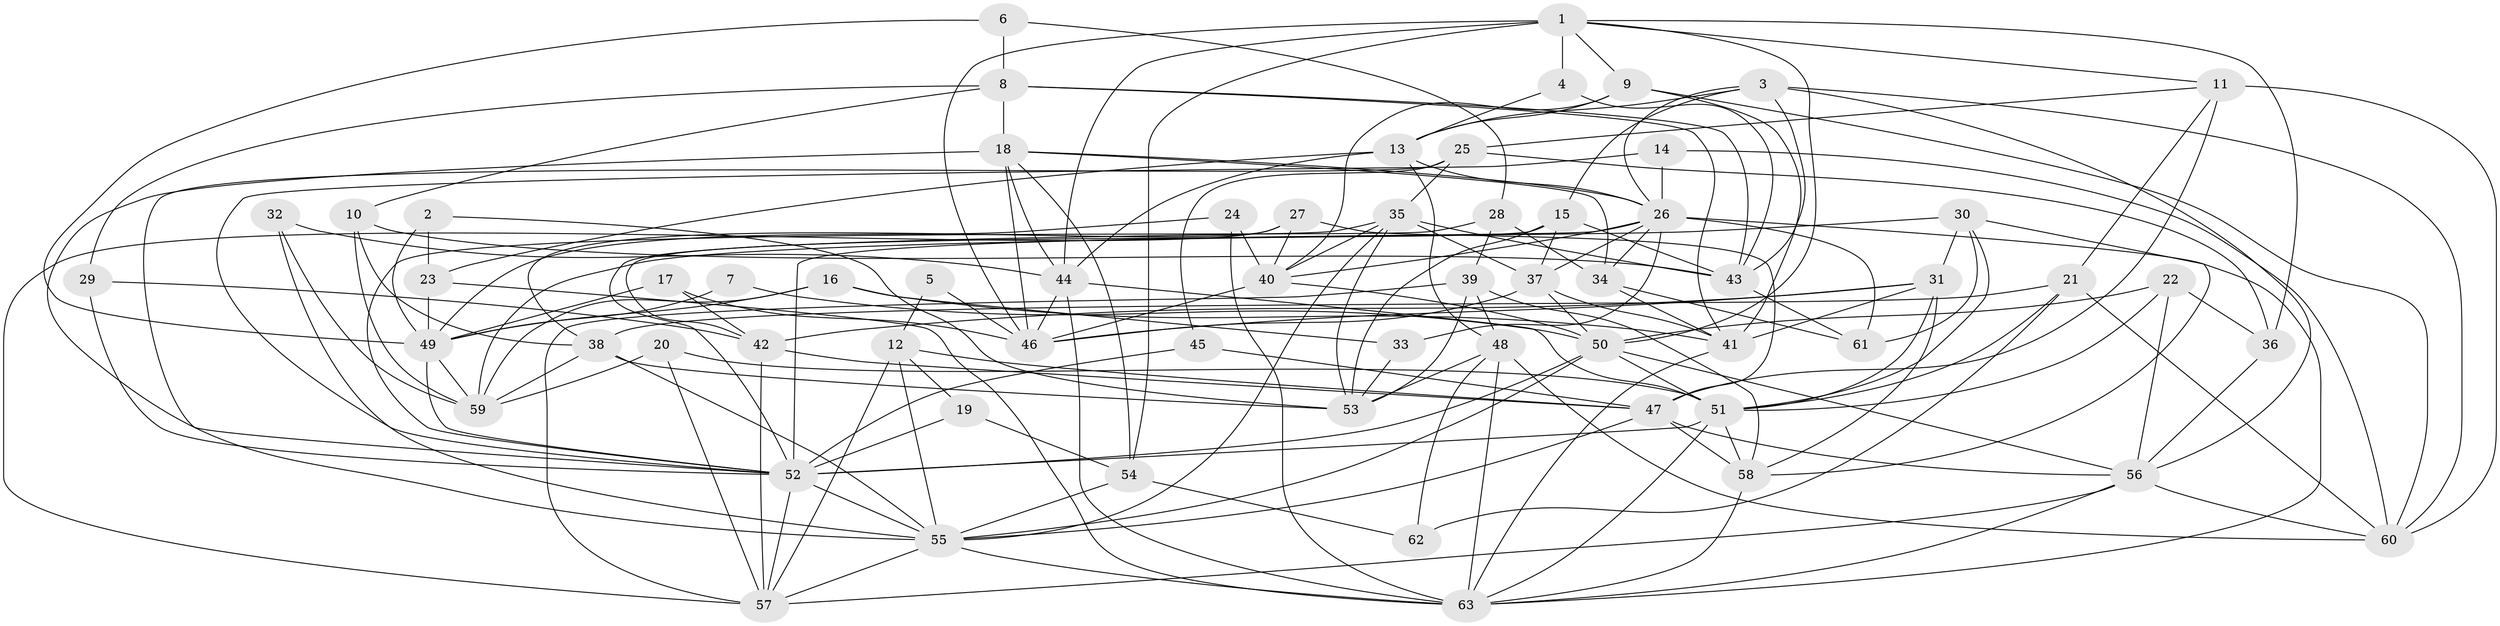 // original degree distribution, {3: 0.304, 2: 0.112, 5: 0.2, 6: 0.104, 4: 0.248, 8: 0.008, 7: 0.016, 9: 0.008}
// Generated by graph-tools (version 1.1) at 2025/50/03/09/25 03:50:10]
// undirected, 63 vertices, 178 edges
graph export_dot {
graph [start="1"]
  node [color=gray90,style=filled];
  1;
  2;
  3;
  4;
  5;
  6;
  7;
  8;
  9;
  10;
  11;
  12;
  13;
  14;
  15;
  16;
  17;
  18;
  19;
  20;
  21;
  22;
  23;
  24;
  25;
  26;
  27;
  28;
  29;
  30;
  31;
  32;
  33;
  34;
  35;
  36;
  37;
  38;
  39;
  40;
  41;
  42;
  43;
  44;
  45;
  46;
  47;
  48;
  49;
  50;
  51;
  52;
  53;
  54;
  55;
  56;
  57;
  58;
  59;
  60;
  61;
  62;
  63;
  1 -- 4 [weight=1.0];
  1 -- 9 [weight=1.0];
  1 -- 11 [weight=1.0];
  1 -- 36 [weight=1.0];
  1 -- 44 [weight=1.0];
  1 -- 46 [weight=2.0];
  1 -- 50 [weight=1.0];
  1 -- 54 [weight=1.0];
  2 -- 23 [weight=1.0];
  2 -- 49 [weight=1.0];
  2 -- 53 [weight=1.0];
  3 -- 13 [weight=1.0];
  3 -- 15 [weight=1.0];
  3 -- 26 [weight=1.0];
  3 -- 43 [weight=1.0];
  3 -- 56 [weight=1.0];
  3 -- 60 [weight=1.0];
  4 -- 13 [weight=1.0];
  4 -- 43 [weight=1.0];
  5 -- 12 [weight=1.0];
  5 -- 46 [weight=1.0];
  6 -- 8 [weight=1.0];
  6 -- 28 [weight=1.0];
  6 -- 49 [weight=1.0];
  7 -- 49 [weight=1.0];
  7 -- 50 [weight=1.0];
  8 -- 10 [weight=1.0];
  8 -- 18 [weight=1.0];
  8 -- 29 [weight=1.0];
  8 -- 41 [weight=1.0];
  8 -- 43 [weight=1.0];
  9 -- 13 [weight=1.0];
  9 -- 40 [weight=1.0];
  9 -- 41 [weight=1.0];
  9 -- 60 [weight=1.0];
  10 -- 38 [weight=1.0];
  10 -- 43 [weight=1.0];
  10 -- 59 [weight=1.0];
  11 -- 21 [weight=1.0];
  11 -- 25 [weight=1.0];
  11 -- 47 [weight=1.0];
  11 -- 60 [weight=1.0];
  12 -- 19 [weight=1.0];
  12 -- 47 [weight=1.0];
  12 -- 55 [weight=1.0];
  12 -- 57 [weight=1.0];
  13 -- 23 [weight=1.0];
  13 -- 26 [weight=1.0];
  13 -- 44 [weight=1.0];
  13 -- 48 [weight=1.0];
  14 -- 26 [weight=1.0];
  14 -- 52 [weight=1.0];
  14 -- 60 [weight=1.0];
  15 -- 37 [weight=1.0];
  15 -- 42 [weight=1.0];
  15 -- 43 [weight=1.0];
  15 -- 53 [weight=1.0];
  16 -- 33 [weight=1.0];
  16 -- 41 [weight=1.0];
  16 -- 49 [weight=1.0];
  16 -- 59 [weight=1.0];
  17 -- 42 [weight=1.0];
  17 -- 46 [weight=1.0];
  17 -- 49 [weight=1.0];
  18 -- 26 [weight=1.0];
  18 -- 34 [weight=1.0];
  18 -- 44 [weight=1.0];
  18 -- 46 [weight=1.0];
  18 -- 54 [weight=1.0];
  18 -- 55 [weight=1.0];
  19 -- 52 [weight=1.0];
  19 -- 54 [weight=1.0];
  20 -- 51 [weight=1.0];
  20 -- 57 [weight=1.0];
  20 -- 59 [weight=1.0];
  21 -- 38 [weight=1.0];
  21 -- 51 [weight=1.0];
  21 -- 60 [weight=1.0];
  21 -- 62 [weight=1.0];
  22 -- 36 [weight=1.0];
  22 -- 50 [weight=1.0];
  22 -- 51 [weight=1.0];
  22 -- 56 [weight=1.0];
  23 -- 49 [weight=1.0];
  23 -- 63 [weight=1.0];
  24 -- 40 [weight=1.0];
  24 -- 49 [weight=1.0];
  24 -- 63 [weight=1.0];
  25 -- 35 [weight=1.0];
  25 -- 36 [weight=1.0];
  25 -- 45 [weight=1.0];
  25 -- 52 [weight=1.0];
  26 -- 33 [weight=1.0];
  26 -- 34 [weight=1.0];
  26 -- 37 [weight=1.0];
  26 -- 40 [weight=1.0];
  26 -- 52 [weight=1.0];
  26 -- 61 [weight=2.0];
  26 -- 63 [weight=1.0];
  27 -- 38 [weight=1.0];
  27 -- 40 [weight=1.0];
  27 -- 47 [weight=1.0];
  27 -- 57 [weight=1.0];
  28 -- 34 [weight=1.0];
  28 -- 39 [weight=1.0];
  28 -- 52 [weight=1.0];
  29 -- 42 [weight=1.0];
  29 -- 52 [weight=1.0];
  30 -- 31 [weight=1.0];
  30 -- 51 [weight=1.0];
  30 -- 58 [weight=1.0];
  30 -- 59 [weight=2.0];
  30 -- 61 [weight=1.0];
  31 -- 41 [weight=1.0];
  31 -- 42 [weight=1.0];
  31 -- 46 [weight=1.0];
  31 -- 51 [weight=1.0];
  31 -- 58 [weight=1.0];
  32 -- 44 [weight=1.0];
  32 -- 55 [weight=1.0];
  32 -- 59 [weight=1.0];
  33 -- 53 [weight=1.0];
  34 -- 41 [weight=1.0];
  34 -- 61 [weight=1.0];
  35 -- 37 [weight=1.0];
  35 -- 40 [weight=1.0];
  35 -- 43 [weight=1.0];
  35 -- 52 [weight=1.0];
  35 -- 53 [weight=1.0];
  35 -- 55 [weight=1.0];
  36 -- 56 [weight=1.0];
  37 -- 41 [weight=1.0];
  37 -- 46 [weight=1.0];
  37 -- 50 [weight=1.0];
  38 -- 53 [weight=1.0];
  38 -- 55 [weight=1.0];
  38 -- 59 [weight=1.0];
  39 -- 48 [weight=1.0];
  39 -- 53 [weight=1.0];
  39 -- 57 [weight=1.0];
  39 -- 58 [weight=1.0];
  40 -- 46 [weight=2.0];
  40 -- 50 [weight=1.0];
  41 -- 63 [weight=1.0];
  42 -- 47 [weight=1.0];
  42 -- 57 [weight=1.0];
  43 -- 61 [weight=1.0];
  44 -- 46 [weight=1.0];
  44 -- 51 [weight=1.0];
  44 -- 63 [weight=1.0];
  45 -- 47 [weight=1.0];
  45 -- 52 [weight=1.0];
  47 -- 55 [weight=1.0];
  47 -- 56 [weight=1.0];
  47 -- 58 [weight=1.0];
  48 -- 53 [weight=1.0];
  48 -- 60 [weight=1.0];
  48 -- 62 [weight=1.0];
  48 -- 63 [weight=2.0];
  49 -- 52 [weight=1.0];
  49 -- 59 [weight=1.0];
  50 -- 51 [weight=1.0];
  50 -- 52 [weight=2.0];
  50 -- 55 [weight=2.0];
  50 -- 56 [weight=1.0];
  51 -- 52 [weight=1.0];
  51 -- 58 [weight=1.0];
  51 -- 63 [weight=1.0];
  52 -- 55 [weight=1.0];
  52 -- 57 [weight=1.0];
  54 -- 55 [weight=1.0];
  54 -- 62 [weight=1.0];
  55 -- 57 [weight=1.0];
  55 -- 63 [weight=1.0];
  56 -- 57 [weight=1.0];
  56 -- 60 [weight=1.0];
  56 -- 63 [weight=1.0];
  58 -- 63 [weight=1.0];
}
